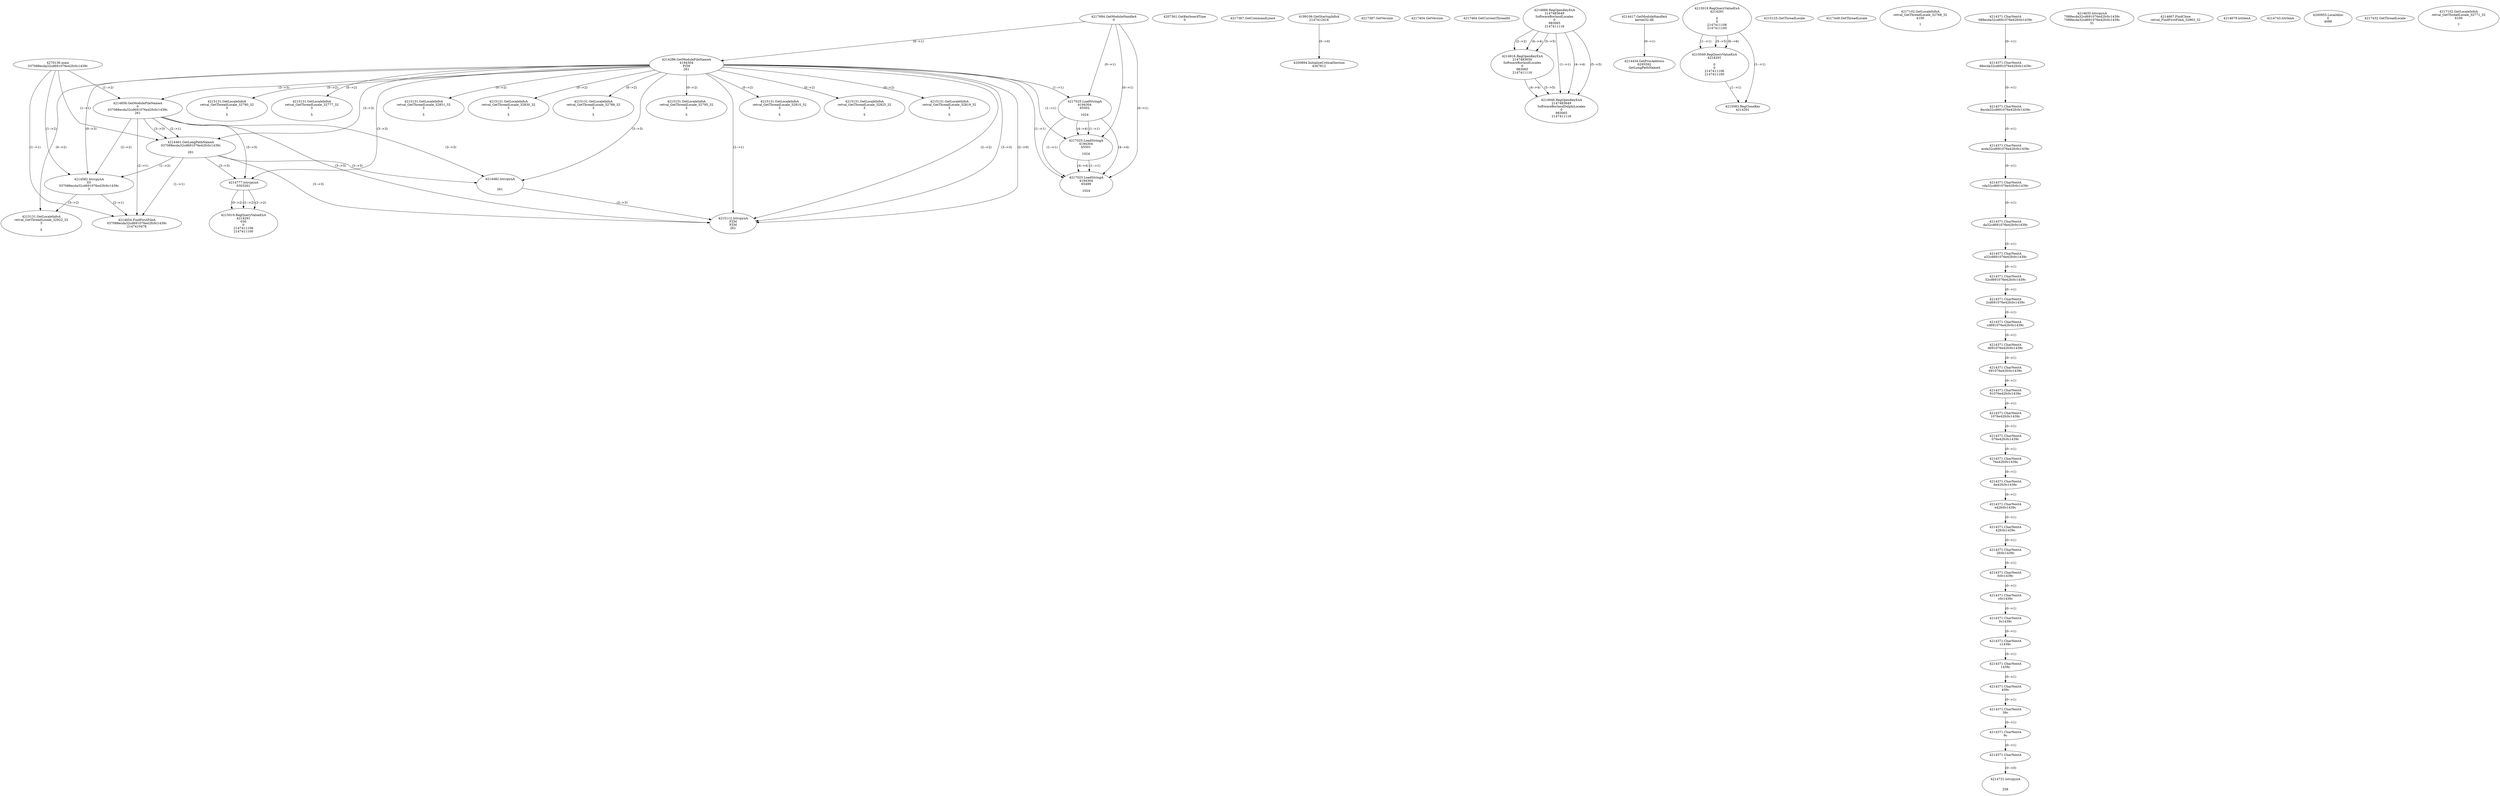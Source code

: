 // Global SCDG with merge call
digraph {
	0 [label="4270136.main
037088ecda32cd691076e42fc0c1439c"]
	1 [label="4217684.GetModuleHandleA
0"]
	2 [label="4207361.GetKeyboardType
0"]
	3 [label="4217367.GetCommandLineA
"]
	4 [label="4199106.GetStartupInfoA
2147412416"]
	5 [label="4217387.GetVersion
"]
	6 [label="4217404.GetVersion
"]
	7 [label="4217464.GetCurrentThreadId
"]
	8 [label="4214286.GetModuleFileNameA
4194304
PZM
261"]
	1 -> 8 [label="(0-->1)"]
	9 [label="4214856.GetModuleFileNameA
0
037088ecda32cd691076e42fc0c1439c
261"]
	0 -> 9 [label="(1-->2)"]
	8 -> 9 [label="(3-->3)"]
	10 [label="4214886.RegOpenKeyExA
2147483649
Software\Borland\Locales
0
983065
2147411116"]
	11 [label="4214417.GetModuleHandleA
kernel32.dll"]
	12 [label="4214434.GetProcAddress
6295592
GetLongPathNameA"]
	11 -> 12 [label="(0-->1)"]
	13 [label="4214461.GetLongPathNameA
037088ecda32cd691076e42fc0c1439c

261"]
	0 -> 13 [label="(1-->1)"]
	9 -> 13 [label="(2-->1)"]
	8 -> 13 [label="(3-->3)"]
	9 -> 13 [label="(3-->3)"]
	14 [label="4214482.lstrcpynA


261"]
	8 -> 14 [label="(3-->3)"]
	9 -> 14 [label="(3-->3)"]
	13 -> 14 [label="(3-->3)"]
	15 [label="4215019.RegQueryValueExA
4214291

0
0
2147411106
2147411100"]
	16 [label="4215049.RegQueryValueExA
4214291

0
0
2147411106
2147411100"]
	15 -> 16 [label="(1-->1)"]
	15 -> 16 [label="(5-->5)"]
	15 -> 16 [label="(6-->6)"]
	17 [label="4215083.RegCloseKey
4214291"]
	15 -> 17 [label="(1-->1)"]
	16 -> 17 [label="(1-->1)"]
	18 [label="4215112.lstrcpynA
PZM
PZM
261"]
	8 -> 18 [label="(2-->1)"]
	8 -> 18 [label="(2-->2)"]
	8 -> 18 [label="(3-->3)"]
	9 -> 18 [label="(3-->3)"]
	13 -> 18 [label="(3-->3)"]
	14 -> 18 [label="(3-->3)"]
	8 -> 18 [label="(2-->0)"]
	19 [label="4215125.GetThreadLocale
"]
	20 [label="4215131.GetLocaleInfoA
retval_GetThreadLocale_32790_32
3

5"]
	8 -> 20 [label="(0-->2)"]
	21 [label="4217025.LoadStringA
4194304
65502

1024"]
	1 -> 21 [label="(0-->1)"]
	8 -> 21 [label="(1-->1)"]
	22 [label="4217025.LoadStringA
4194304
65501

1024"]
	1 -> 22 [label="(0-->1)"]
	8 -> 22 [label="(1-->1)"]
	21 -> 22 [label="(1-->1)"]
	21 -> 22 [label="(4-->4)"]
	23 [label="4214916.RegOpenKeyExA
2147483650
Software\Borland\Locales
0
983065
2147411116"]
	10 -> 23 [label="(2-->2)"]
	10 -> 23 [label="(4-->4)"]
	10 -> 23 [label="(5-->5)"]
	24 [label="4214946.RegOpenKeyExA
2147483649
Software\Borland\Delphi\Locales
0
983065
2147411116"]
	10 -> 24 [label="(1-->1)"]
	10 -> 24 [label="(4-->4)"]
	23 -> 24 [label="(4-->4)"]
	10 -> 24 [label="(5-->5)"]
	23 -> 24 [label="(5-->5)"]
	25 [label="4215131.GetLocaleInfoA
retval_GetThreadLocale_32777_32
3

5"]
	8 -> 25 [label="(0-->2)"]
	26 [label="4217449.GetThreadLocale
"]
	27 [label="4217102.GetLocaleInfoA
retval_GetThreadLocale_32768_32
4100

7"]
	28 [label="4214582.lstrcpynA
03
037088ecda32cd691076e42fc0c1439c
3"]
	0 -> 28 [label="(1-->2)"]
	9 -> 28 [label="(2-->2)"]
	13 -> 28 [label="(1-->2)"]
	8 -> 28 [label="(0-->3)"]
	29 [label="4214371.CharNextA
088ecda32cd691076e42fc0c1439c"]
	30 [label="4214371.CharNextA
88ecda32cd691076e42fc0c1439c"]
	29 -> 30 [label="(0-->1)"]
	31 [label="4214371.CharNextA
8ecda32cd691076e42fc0c1439c"]
	30 -> 31 [label="(0-->1)"]
	32 [label="4214371.CharNextA
ecda32cd691076e42fc0c1439c"]
	31 -> 32 [label="(0-->1)"]
	33 [label="4214371.CharNextA
cda32cd691076e42fc0c1439c"]
	32 -> 33 [label="(0-->1)"]
	34 [label="4214371.CharNextA
da32cd691076e42fc0c1439c"]
	33 -> 34 [label="(0-->1)"]
	35 [label="4214371.CharNextA
a32cd691076e42fc0c1439c"]
	34 -> 35 [label="(0-->1)"]
	36 [label="4214371.CharNextA
32cd691076e42fc0c1439c"]
	35 -> 36 [label="(0-->1)"]
	37 [label="4214371.CharNextA
2cd691076e42fc0c1439c"]
	36 -> 37 [label="(0-->1)"]
	38 [label="4214371.CharNextA
cd691076e42fc0c1439c"]
	37 -> 38 [label="(0-->1)"]
	39 [label="4214371.CharNextA
d691076e42fc0c1439c"]
	38 -> 39 [label="(0-->1)"]
	40 [label="4214371.CharNextA
691076e42fc0c1439c"]
	39 -> 40 [label="(0-->1)"]
	41 [label="4214371.CharNextA
91076e42fc0c1439c"]
	40 -> 41 [label="(0-->1)"]
	42 [label="4214371.CharNextA
1076e42fc0c1439c"]
	41 -> 42 [label="(0-->1)"]
	43 [label="4214371.CharNextA
076e42fc0c1439c"]
	42 -> 43 [label="(0-->1)"]
	44 [label="4214371.CharNextA
76e42fc0c1439c"]
	43 -> 44 [label="(0-->1)"]
	45 [label="4214371.CharNextA
6e42fc0c1439c"]
	44 -> 45 [label="(0-->1)"]
	46 [label="4214371.CharNextA
e42fc0c1439c"]
	45 -> 46 [label="(0-->1)"]
	47 [label="4214371.CharNextA
42fc0c1439c"]
	46 -> 47 [label="(0-->1)"]
	48 [label="4214371.CharNextA
2fc0c1439c"]
	47 -> 48 [label="(0-->1)"]
	49 [label="4214371.CharNextA
fc0c1439c"]
	48 -> 49 [label="(0-->1)"]
	50 [label="4214371.CharNextA
c0c1439c"]
	49 -> 50 [label="(0-->1)"]
	51 [label="4214371.CharNextA
0c1439c"]
	50 -> 51 [label="(0-->1)"]
	52 [label="4214371.CharNextA
c1439c"]
	51 -> 52 [label="(0-->1)"]
	53 [label="4214371.CharNextA
1439c"]
	52 -> 53 [label="(0-->1)"]
	54 [label="4214371.CharNextA
439c"]
	53 -> 54 [label="(0-->1)"]
	55 [label="4214371.CharNextA
39c"]
	54 -> 55 [label="(0-->1)"]
	56 [label="4214371.CharNextA
9c"]
	55 -> 56 [label="(0-->1)"]
	57 [label="4214371.CharNextA
c"]
	56 -> 57 [label="(0-->1)"]
	58 [label="4214635.lstrcpynA
7088ecda32cd691076e42fc0c1439c
7088ecda32cd691076e42fc0c1439c
31"]
	59 [label="4214654.FindFirstFileA
037088ecda32cd691076e42fc0c1439c
2147410478"]
	0 -> 59 [label="(1-->1)"]
	9 -> 59 [label="(2-->1)"]
	13 -> 59 [label="(1-->1)"]
	28 -> 59 [label="(2-->1)"]
	60 [label="4214667.FindClose
retval_FindFirstFileA_32863_32"]
	61 [label="4214679.lstrlenA
"]
	62 [label="4214731.lstrcpynA


258"]
	57 -> 62 [label="(0-->0)"]
	63 [label="4214743.lstrlenA
"]
	64 [label="4214777.lstrcpynA
03\
03\
261"]
	8 -> 64 [label="(3-->3)"]
	9 -> 64 [label="(3-->3)"]
	13 -> 64 [label="(3-->3)"]
	65 [label="4215019.RegQueryValueExA
4214291
03\
0
0
2147411106
2147411100"]
	64 -> 65 [label="(1-->2)"]
	64 -> 65 [label="(2-->2)"]
	64 -> 65 [label="(0-->2)"]
	66 [label="4215131.GetLocaleInfoA
retval_GetThreadLocale_32922_32
3

5"]
	8 -> 66 [label="(0-->2)"]
	28 -> 66 [label="(3-->2)"]
	67 [label="4200894.InitializeCriticalSection
4367812"]
	4 -> 67 [label="(0-->0)"]
	68 [label="4200955.LocalAlloc
0
4088"]
	69 [label="4217432.GetThreadLocale
"]
	70 [label="4217102.GetLocaleInfoA
retval_GetThreadLocale_32771_32
4100

7"]
	71 [label="4215131.GetLocaleInfoA
retval_GetThreadLocale_32851_32
3

5"]
	8 -> 71 [label="(0-->2)"]
	72 [label="4215131.GetLocaleInfoA
retval_GetThreadLocale_32830_32
3

5"]
	8 -> 72 [label="(0-->2)"]
	73 [label="4215131.GetLocaleInfoA
retval_GetThreadLocale_32789_32
3

5"]
	8 -> 73 [label="(0-->2)"]
	74 [label="4217025.LoadStringA
4194304
65499

1024"]
	1 -> 74 [label="(0-->1)"]
	8 -> 74 [label="(1-->1)"]
	21 -> 74 [label="(1-->1)"]
	22 -> 74 [label="(1-->1)"]
	21 -> 74 [label="(4-->4)"]
	22 -> 74 [label="(4-->4)"]
	75 [label="4215131.GetLocaleInfoA
retval_GetThreadLocale_32795_32
3

5"]
	8 -> 75 [label="(0-->2)"]
	76 [label="4215131.GetLocaleInfoA
retval_GetThreadLocale_32810_32
3

5"]
	8 -> 76 [label="(0-->2)"]
	77 [label="4215131.GetLocaleInfoA
retval_GetThreadLocale_32825_32
3

5"]
	8 -> 77 [label="(0-->2)"]
	78 [label="4215131.GetLocaleInfoA
retval_GetThreadLocale_32819_32
3

5"]
	8 -> 78 [label="(0-->2)"]
}
